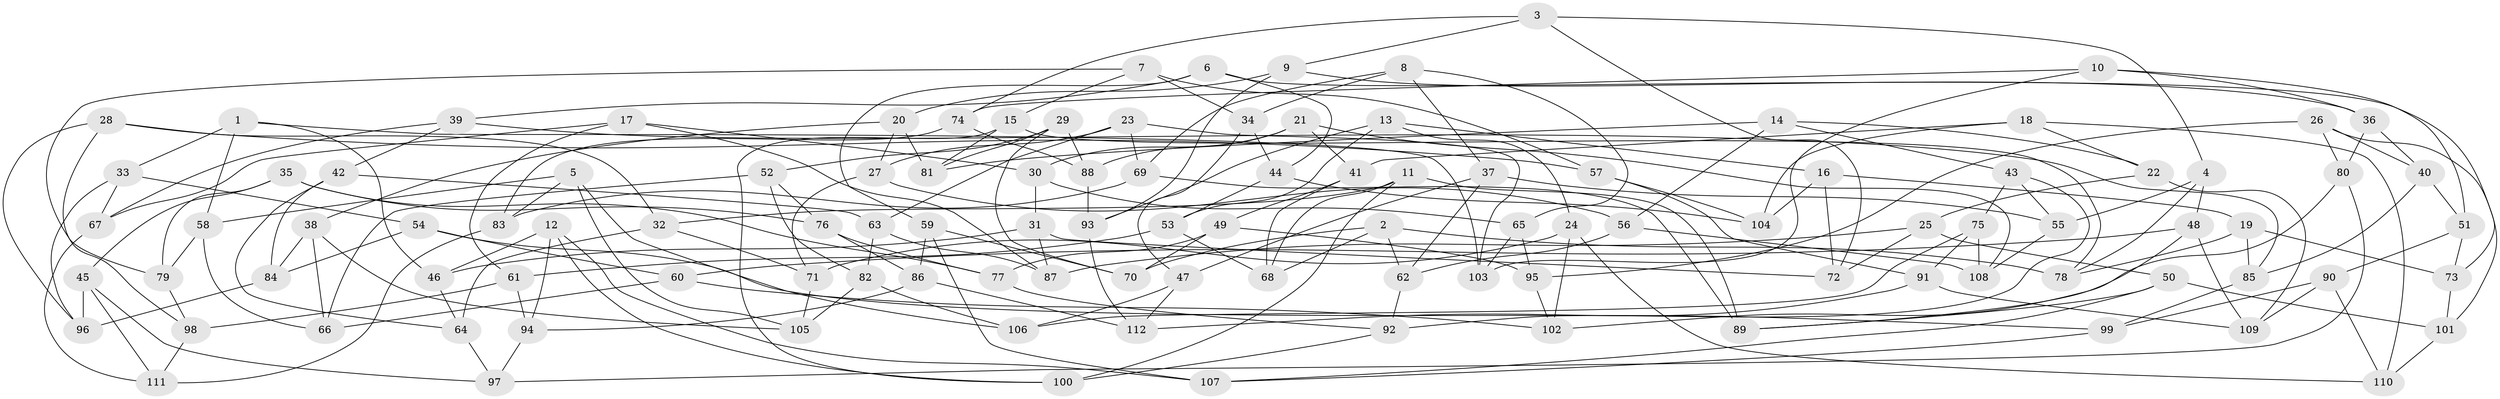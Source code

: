 // Generated by graph-tools (version 1.1) at 2025/58/03/09/25 04:58:34]
// undirected, 112 vertices, 224 edges
graph export_dot {
graph [start="1"]
  node [color=gray90,style=filled];
  1;
  2;
  3;
  4;
  5;
  6;
  7;
  8;
  9;
  10;
  11;
  12;
  13;
  14;
  15;
  16;
  17;
  18;
  19;
  20;
  21;
  22;
  23;
  24;
  25;
  26;
  27;
  28;
  29;
  30;
  31;
  32;
  33;
  34;
  35;
  36;
  37;
  38;
  39;
  40;
  41;
  42;
  43;
  44;
  45;
  46;
  47;
  48;
  49;
  50;
  51;
  52;
  53;
  54;
  55;
  56;
  57;
  58;
  59;
  60;
  61;
  62;
  63;
  64;
  65;
  66;
  67;
  68;
  69;
  70;
  71;
  72;
  73;
  74;
  75;
  76;
  77;
  78;
  79;
  80;
  81;
  82;
  83;
  84;
  85;
  86;
  87;
  88;
  89;
  90;
  91;
  92;
  93;
  94;
  95;
  96;
  97;
  98;
  99;
  100;
  101;
  102;
  103;
  104;
  105;
  106;
  107;
  108;
  109;
  110;
  111;
  112;
  1 -- 103;
  1 -- 46;
  1 -- 58;
  1 -- 33;
  2 -- 78;
  2 -- 62;
  2 -- 70;
  2 -- 68;
  3 -- 72;
  3 -- 74;
  3 -- 4;
  3 -- 9;
  4 -- 55;
  4 -- 48;
  4 -- 78;
  5 -- 83;
  5 -- 58;
  5 -- 105;
  5 -- 106;
  6 -- 73;
  6 -- 44;
  6 -- 39;
  6 -- 59;
  7 -- 57;
  7 -- 79;
  7 -- 34;
  7 -- 15;
  8 -- 69;
  8 -- 65;
  8 -- 37;
  8 -- 34;
  9 -- 93;
  9 -- 20;
  9 -- 36;
  10 -- 51;
  10 -- 36;
  10 -- 103;
  10 -- 74;
  11 -- 32;
  11 -- 100;
  11 -- 68;
  11 -- 89;
  12 -- 107;
  12 -- 94;
  12 -- 46;
  12 -- 100;
  13 -- 16;
  13 -- 53;
  13 -- 24;
  13 -- 93;
  14 -- 56;
  14 -- 81;
  14 -- 43;
  14 -- 22;
  15 -- 100;
  15 -- 78;
  15 -- 81;
  16 -- 72;
  16 -- 19;
  16 -- 104;
  17 -- 67;
  17 -- 87;
  17 -- 61;
  17 -- 30;
  18 -- 104;
  18 -- 22;
  18 -- 41;
  18 -- 110;
  19 -- 73;
  19 -- 85;
  19 -- 78;
  20 -- 81;
  20 -- 38;
  20 -- 27;
  21 -- 88;
  21 -- 108;
  21 -- 30;
  21 -- 41;
  22 -- 109;
  22 -- 25;
  23 -- 27;
  23 -- 63;
  23 -- 103;
  23 -- 69;
  24 -- 71;
  24 -- 102;
  24 -- 110;
  25 -- 50;
  25 -- 72;
  25 -- 87;
  26 -- 80;
  26 -- 40;
  26 -- 95;
  26 -- 101;
  27 -- 71;
  27 -- 56;
  28 -- 32;
  28 -- 57;
  28 -- 96;
  28 -- 98;
  29 -- 70;
  29 -- 81;
  29 -- 88;
  29 -- 52;
  30 -- 31;
  30 -- 65;
  31 -- 46;
  31 -- 87;
  31 -- 72;
  32 -- 64;
  32 -- 71;
  33 -- 67;
  33 -- 96;
  33 -- 54;
  34 -- 44;
  34 -- 47;
  35 -- 76;
  35 -- 77;
  35 -- 45;
  35 -- 79;
  36 -- 80;
  36 -- 40;
  37 -- 62;
  37 -- 47;
  37 -- 55;
  38 -- 84;
  38 -- 105;
  38 -- 66;
  39 -- 85;
  39 -- 42;
  39 -- 67;
  40 -- 51;
  40 -- 85;
  41 -- 49;
  41 -- 68;
  42 -- 63;
  42 -- 64;
  42 -- 84;
  43 -- 75;
  43 -- 92;
  43 -- 55;
  44 -- 104;
  44 -- 53;
  45 -- 111;
  45 -- 96;
  45 -- 97;
  46 -- 64;
  47 -- 112;
  47 -- 106;
  48 -- 60;
  48 -- 89;
  48 -- 109;
  49 -- 70;
  49 -- 77;
  49 -- 95;
  50 -- 89;
  50 -- 107;
  50 -- 101;
  51 -- 73;
  51 -- 90;
  52 -- 82;
  52 -- 76;
  52 -- 66;
  53 -- 61;
  53 -- 68;
  54 -- 99;
  54 -- 60;
  54 -- 84;
  55 -- 108;
  56 -- 108;
  56 -- 62;
  57 -- 91;
  57 -- 104;
  58 -- 79;
  58 -- 66;
  59 -- 86;
  59 -- 70;
  59 -- 107;
  60 -- 102;
  60 -- 66;
  61 -- 98;
  61 -- 94;
  62 -- 92;
  63 -- 82;
  63 -- 87;
  64 -- 97;
  65 -- 103;
  65 -- 95;
  67 -- 111;
  69 -- 89;
  69 -- 83;
  71 -- 105;
  73 -- 101;
  74 -- 88;
  74 -- 83;
  75 -- 108;
  75 -- 106;
  75 -- 91;
  76 -- 77;
  76 -- 86;
  77 -- 92;
  79 -- 98;
  80 -- 97;
  80 -- 102;
  82 -- 105;
  82 -- 106;
  83 -- 111;
  84 -- 96;
  85 -- 99;
  86 -- 112;
  86 -- 94;
  88 -- 93;
  90 -- 110;
  90 -- 109;
  90 -- 99;
  91 -- 109;
  91 -- 112;
  92 -- 100;
  93 -- 112;
  94 -- 97;
  95 -- 102;
  98 -- 111;
  99 -- 107;
  101 -- 110;
}
